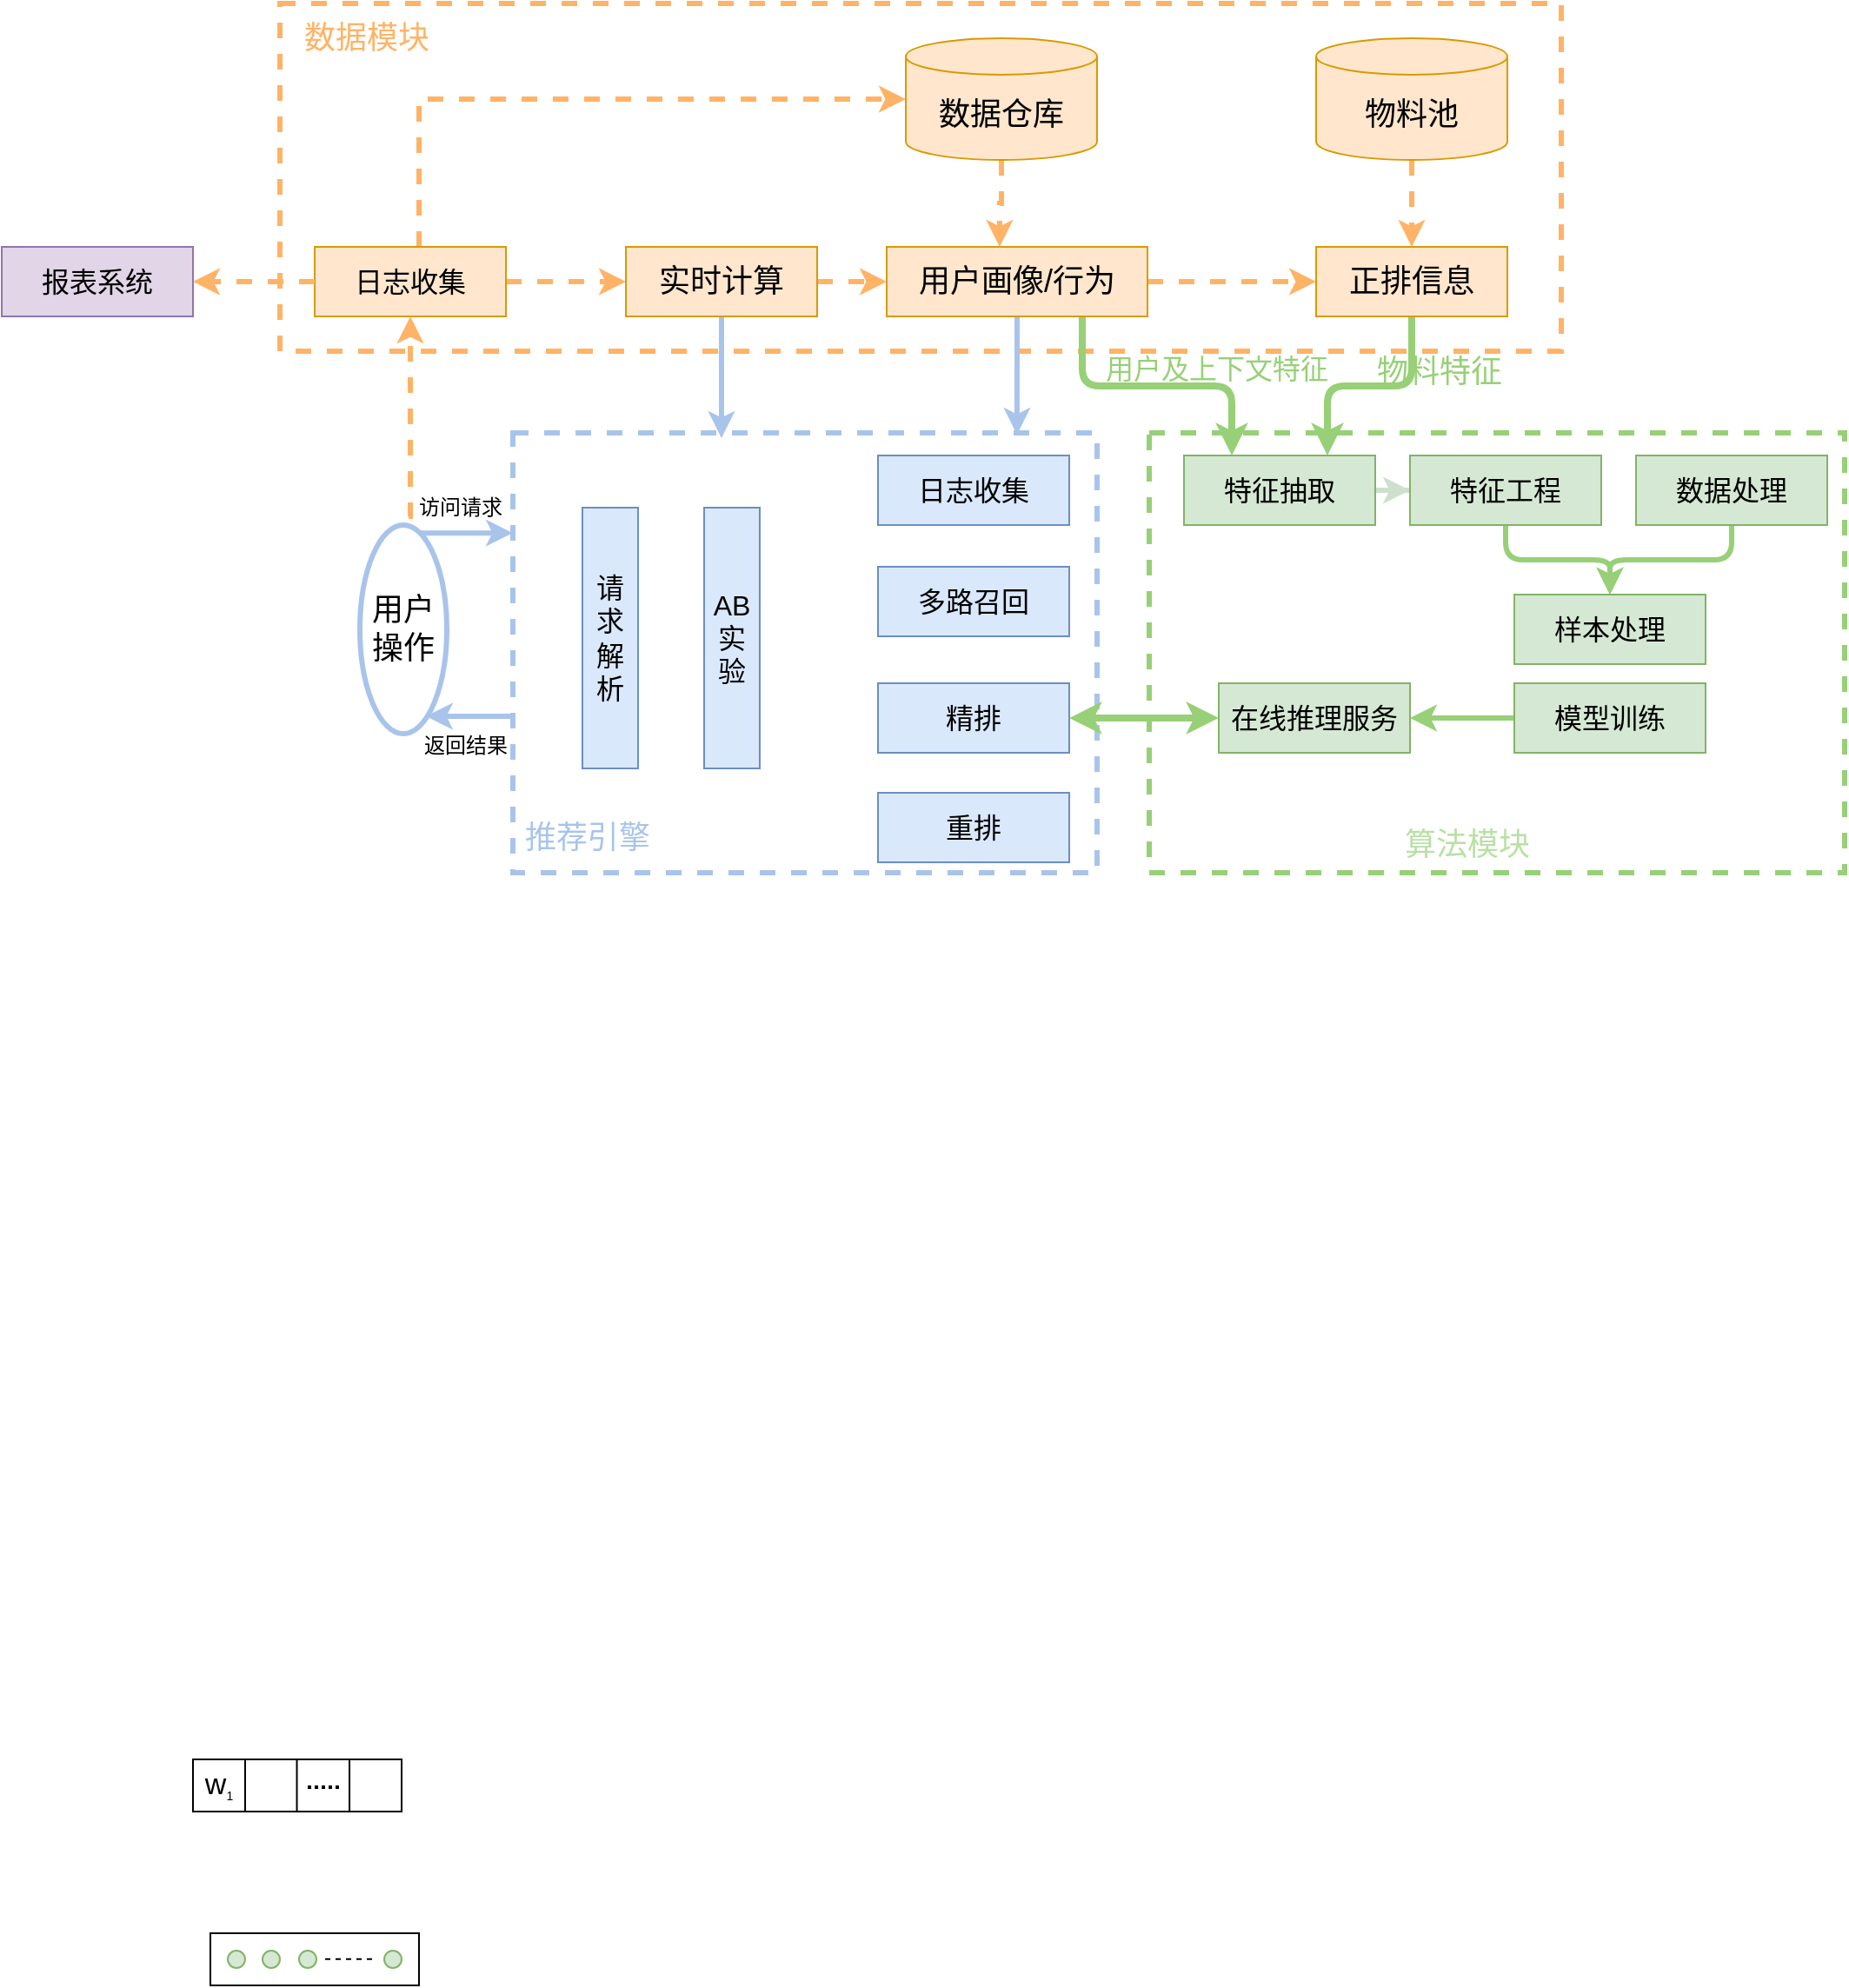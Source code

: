 <mxfile version="13.7.6" type="github">
  <diagram id="0R1KgyZivqST2G8Sgrir" name="Page-1">
    <mxGraphModel dx="1694" dy="1137" grid="0" gridSize="10" guides="1" tooltips="1" connect="1" arrows="1" fold="1" page="0" pageScale="1" pageWidth="827" pageHeight="1169" background="#FFFFFF" math="0" shadow="0">
      <root>
        <mxCell id="0" />
        <mxCell id="1" parent="0" />
        <mxCell id="2lEhO2xfnhziDfnZjIPp-55" value="" style="rounded=0;whiteSpace=wrap;html=1;dashed=1;strokeWidth=3;fillColor=none;strokeColor=#97D077;" parent="1" vertex="1">
          <mxGeometry x="700" y="427" width="400" height="253" as="geometry" />
        </mxCell>
        <mxCell id="2lEhO2xfnhziDfnZjIPp-33" value="" style="rounded=0;whiteSpace=wrap;html=1;fillColor=none;dashed=1;strokeWidth=3;strokeColor=#A9C4EB;" parent="1" vertex="1">
          <mxGeometry x="334" y="427" width="336" height="253" as="geometry" />
        </mxCell>
        <mxCell id="2lEhO2xfnhziDfnZjIPp-19" value="" style="rounded=0;whiteSpace=wrap;html=1;fillColor=none;dashed=1;strokeWidth=3;strokeColor=#FFB366;" parent="1" vertex="1">
          <mxGeometry x="200" y="180" width="737" height="200" as="geometry" />
        </mxCell>
        <mxCell id="F2EInP20JMvGmBjEMHAI-9" value="" style="group;rounded=0;glass=0;shadow=0;sketch=0;" parent="1" vertex="1" connectable="0">
          <mxGeometry x="160" y="1290" width="120" height="30" as="geometry" />
        </mxCell>
        <mxCell id="F2EInP20JMvGmBjEMHAI-1" value="" style="verticalLabelPosition=bottom;verticalAlign=top;html=1;shape=mxgraph.basic.rect;fillColor2=none;strokeWidth=1;size=20;indent=5;" parent="F2EInP20JMvGmBjEMHAI-9" vertex="1">
          <mxGeometry width="120" height="30" as="geometry" />
        </mxCell>
        <mxCell id="F2EInP20JMvGmBjEMHAI-3" value="" style="verticalLabelPosition=bottom;verticalAlign=top;html=1;shape=mxgraph.flowchart.on-page_reference;fillColor=#d5e8d4;strokeColor=#82b366;" parent="F2EInP20JMvGmBjEMHAI-9" vertex="1">
          <mxGeometry x="10" y="10" width="10" height="10" as="geometry" />
        </mxCell>
        <mxCell id="F2EInP20JMvGmBjEMHAI-4" value="" style="verticalLabelPosition=bottom;verticalAlign=top;html=1;shape=mxgraph.flowchart.on-page_reference;fillColor=#d5e8d4;strokeColor=#82b366;" parent="F2EInP20JMvGmBjEMHAI-9" vertex="1">
          <mxGeometry x="30" y="10" width="10" height="10" as="geometry" />
        </mxCell>
        <mxCell id="F2EInP20JMvGmBjEMHAI-5" value="" style="verticalLabelPosition=bottom;verticalAlign=top;html=1;shape=mxgraph.flowchart.on-page_reference;fillColor=#d5e8d4;strokeColor=#82b366;" parent="F2EInP20JMvGmBjEMHAI-9" vertex="1">
          <mxGeometry x="51" y="10" width="10" height="10" as="geometry" />
        </mxCell>
        <mxCell id="F2EInP20JMvGmBjEMHAI-6" value="" style="verticalLabelPosition=bottom;verticalAlign=top;html=1;shape=mxgraph.flowchart.on-page_reference;fillColor=#d5e8d4;strokeColor=#82b366;" parent="F2EInP20JMvGmBjEMHAI-9" vertex="1">
          <mxGeometry x="100" y="10" width="10" height="10" as="geometry" />
        </mxCell>
        <mxCell id="F2EInP20JMvGmBjEMHAI-7" value="" style="endArrow=none;html=1;rounded=0;" parent="F2EInP20JMvGmBjEMHAI-9" target="F2EInP20JMvGmBjEMHAI-1" edge="1">
          <mxGeometry relative="1" as="geometry">
            <mxPoint y="10" as="sourcePoint" />
            <mxPoint x="160" y="10" as="targetPoint" />
          </mxGeometry>
        </mxCell>
        <mxCell id="F2EInP20JMvGmBjEMHAI-8" value="" style="endArrow=none;html=1;rounded=0;dashed=1;" parent="F2EInP20JMvGmBjEMHAI-9" edge="1">
          <mxGeometry relative="1" as="geometry">
            <mxPoint x="66" y="14.9" as="sourcePoint" />
            <mxPoint x="96" y="14.9" as="targetPoint" />
            <Array as="points">
              <mxPoint x="76" y="14.9" />
            </Array>
          </mxGeometry>
        </mxCell>
        <mxCell id="F2EInP20JMvGmBjEMHAI-15" value="" style="group" parent="1" vertex="1" connectable="0">
          <mxGeometry x="150" y="1190" width="120" height="30" as="geometry" />
        </mxCell>
        <mxCell id="F2EInP20JMvGmBjEMHAI-10" value="" style="verticalLabelPosition=bottom;verticalAlign=top;html=1;shape=mxgraph.basic.rect;fillColor2=none;strokeWidth=1;size=20;indent=5;" parent="F2EInP20JMvGmBjEMHAI-15" vertex="1">
          <mxGeometry width="120" height="30" as="geometry" />
        </mxCell>
        <mxCell id="F2EInP20JMvGmBjEMHAI-11" value="" style="endArrow=none;html=1;entryX=0.25;entryY=0;entryDx=0;entryDy=0;entryPerimeter=0;" parent="F2EInP20JMvGmBjEMHAI-15" target="F2EInP20JMvGmBjEMHAI-10" edge="1">
          <mxGeometry width="50" height="50" relative="1" as="geometry">
            <mxPoint x="30" y="30" as="sourcePoint" />
            <mxPoint x="80" y="-20" as="targetPoint" />
          </mxGeometry>
        </mxCell>
        <mxCell id="F2EInP20JMvGmBjEMHAI-12" value="" style="endArrow=none;html=1;entryX=0.25;entryY=0;entryDx=0;entryDy=0;entryPerimeter=0;" parent="F2EInP20JMvGmBjEMHAI-15" edge="1">
          <mxGeometry width="50" height="50" relative="1" as="geometry">
            <mxPoint x="59.76" y="30" as="sourcePoint" />
            <mxPoint x="59.76" as="targetPoint" />
          </mxGeometry>
        </mxCell>
        <mxCell id="F2EInP20JMvGmBjEMHAI-13" value="" style="endArrow=none;html=1;entryX=0.25;entryY=0;entryDx=0;entryDy=0;entryPerimeter=0;" parent="F2EInP20JMvGmBjEMHAI-15" edge="1">
          <mxGeometry width="50" height="50" relative="1" as="geometry">
            <mxPoint x="90" y="30" as="sourcePoint" />
            <mxPoint x="90" as="targetPoint" />
          </mxGeometry>
        </mxCell>
        <mxCell id="F2EInP20JMvGmBjEMHAI-14" value="" style="endArrow=none;dashed=1;html=1;strokeWidth=2;dashPattern=1 1;" parent="F2EInP20JMvGmBjEMHAI-15" edge="1">
          <mxGeometry width="50" height="50" relative="1" as="geometry">
            <mxPoint x="66" y="16" as="sourcePoint" />
            <mxPoint x="86" y="16" as="targetPoint" />
          </mxGeometry>
        </mxCell>
        <mxCell id="F2EInP20JMvGmBjEMHAI-16" value="&lt;font&gt;&lt;font style=&quot;font-size: 17px&quot;&gt;w&lt;/font&gt;&lt;sub style=&quot;font-size: 7px&quot;&gt;&lt;font style=&quot;font-size: 7px&quot;&gt;1&lt;/font&gt;&lt;/sub&gt;&lt;/font&gt;" style="text;html=1;strokeColor=none;fillColor=none;align=center;verticalAlign=middle;whiteSpace=wrap;rounded=0;shadow=0;glass=0;sketch=0;" parent="F2EInP20JMvGmBjEMHAI-15" vertex="1">
          <mxGeometry y="5" width="30" height="20" as="geometry" />
        </mxCell>
        <mxCell id="2lEhO2xfnhziDfnZjIPp-1" value="&lt;font style=&quot;font-size: 16px&quot;&gt;报表系统&lt;/font&gt;" style="rounded=0;whiteSpace=wrap;html=1;fillColor=#e1d5e7;strokeColor=#9673a6;" parent="1" vertex="1">
          <mxGeometry x="40" y="320" width="110" height="40" as="geometry" />
        </mxCell>
        <mxCell id="2lEhO2xfnhziDfnZjIPp-10" style="edgeStyle=orthogonalEdgeStyle;rounded=0;orthogonalLoop=1;jettySize=auto;html=1;entryX=0;entryY=0.5;entryDx=0;entryDy=0;entryPerimeter=0;strokeColor=#FFB366;strokeWidth=3;dashed=1;" parent="1" source="2lEhO2xfnhziDfnZjIPp-2" target="2lEhO2xfnhziDfnZjIPp-6" edge="1">
          <mxGeometry relative="1" as="geometry">
            <Array as="points">
              <mxPoint x="280" y="235" />
            </Array>
          </mxGeometry>
        </mxCell>
        <mxCell id="2lEhO2xfnhziDfnZjIPp-14" style="edgeStyle=orthogonalEdgeStyle;rounded=0;orthogonalLoop=1;jettySize=auto;html=1;exitX=1;exitY=0.5;exitDx=0;exitDy=0;entryX=0;entryY=0.5;entryDx=0;entryDy=0;strokeWidth=3;dashed=1;strokeColor=#FFB366;" parent="1" source="2lEhO2xfnhziDfnZjIPp-2" target="2lEhO2xfnhziDfnZjIPp-4" edge="1">
          <mxGeometry relative="1" as="geometry" />
        </mxCell>
        <mxCell id="2lEhO2xfnhziDfnZjIPp-2" value="&lt;font style=&quot;font-size: 16px&quot;&gt;日志收集&lt;/font&gt;" style="rounded=0;whiteSpace=wrap;html=1;fillColor=#ffe6cc;strokeColor=#d79b00;" parent="1" vertex="1">
          <mxGeometry x="220" y="320" width="110" height="40" as="geometry" />
        </mxCell>
        <mxCell id="2lEhO2xfnhziDfnZjIPp-16" style="edgeStyle=orthogonalEdgeStyle;rounded=0;orthogonalLoop=1;jettySize=auto;html=1;entryX=0;entryY=0.5;entryDx=0;entryDy=0;dashed=1;strokeWidth=3;strokeColor=#FFB366;" parent="1" source="2lEhO2xfnhziDfnZjIPp-3" target="2lEhO2xfnhziDfnZjIPp-5" edge="1">
          <mxGeometry relative="1" as="geometry" />
        </mxCell>
        <mxCell id="2lEhO2xfnhziDfnZjIPp-44" style="edgeStyle=orthogonalEdgeStyle;rounded=0;orthogonalLoop=1;jettySize=auto;html=1;exitX=0.5;exitY=1;exitDx=0;exitDy=0;entryX=0.863;entryY=0.004;entryDx=0;entryDy=0;entryPerimeter=0;strokeWidth=3;strokeColor=#A9C4EB;" parent="1" source="2lEhO2xfnhziDfnZjIPp-3" target="2lEhO2xfnhziDfnZjIPp-33" edge="1">
          <mxGeometry relative="1" as="geometry" />
        </mxCell>
        <mxCell id="SUds5BYxjLjZ6QGA8Evi-6" style="edgeStyle=orthogonalEdgeStyle;rounded=1;orthogonalLoop=1;jettySize=auto;html=1;exitX=0.75;exitY=1;exitDx=0;exitDy=0;entryX=0.25;entryY=0;entryDx=0;entryDy=0;strokeWidth=4;strokeColor=#97D077;" edge="1" parent="1" source="2lEhO2xfnhziDfnZjIPp-3" target="2lEhO2xfnhziDfnZjIPp-45">
          <mxGeometry relative="1" as="geometry" />
        </mxCell>
        <mxCell id="2lEhO2xfnhziDfnZjIPp-3" value="&lt;font style=&quot;font-size: 18px&quot;&gt;用户画像/行为&lt;/font&gt;" style="rounded=0;whiteSpace=wrap;html=1;fillColor=#ffe6cc;strokeColor=#d79b00;" parent="1" vertex="1">
          <mxGeometry x="549" y="320" width="150" height="40" as="geometry" />
        </mxCell>
        <mxCell id="2lEhO2xfnhziDfnZjIPp-15" style="edgeStyle=orthogonalEdgeStyle;rounded=0;orthogonalLoop=1;jettySize=auto;html=1;exitX=1;exitY=0.5;exitDx=0;exitDy=0;entryX=0;entryY=0.5;entryDx=0;entryDy=0;strokeWidth=3;dashed=1;strokeColor=#FFB366;" parent="1" source="2lEhO2xfnhziDfnZjIPp-4" target="2lEhO2xfnhziDfnZjIPp-3" edge="1">
          <mxGeometry relative="1" as="geometry" />
        </mxCell>
        <mxCell id="2lEhO2xfnhziDfnZjIPp-41" style="edgeStyle=orthogonalEdgeStyle;rounded=0;orthogonalLoop=1;jettySize=auto;html=1;exitX=0.5;exitY=1;exitDx=0;exitDy=0;strokeWidth=3;strokeColor=#A9C4EB;" parent="1" source="2lEhO2xfnhziDfnZjIPp-4" edge="1">
          <mxGeometry relative="1" as="geometry">
            <mxPoint x="454" y="430" as="targetPoint" />
          </mxGeometry>
        </mxCell>
        <mxCell id="2lEhO2xfnhziDfnZjIPp-4" value="&lt;font style=&quot;font-size: 18px&quot;&gt;实时计算&lt;/font&gt;" style="rounded=0;whiteSpace=wrap;html=1;fillColor=#ffe6cc;strokeColor=#d79b00;" parent="1" vertex="1">
          <mxGeometry x="399" y="320" width="110" height="40" as="geometry" />
        </mxCell>
        <mxCell id="SUds5BYxjLjZ6QGA8Evi-7" style="edgeStyle=orthogonalEdgeStyle;rounded=1;orthogonalLoop=1;jettySize=auto;html=1;entryX=0.75;entryY=0;entryDx=0;entryDy=0;strokeWidth=4;strokeColor=#97D077;" edge="1" parent="1" source="2lEhO2xfnhziDfnZjIPp-5" target="2lEhO2xfnhziDfnZjIPp-45">
          <mxGeometry relative="1" as="geometry" />
        </mxCell>
        <mxCell id="2lEhO2xfnhziDfnZjIPp-5" value="&lt;font style=&quot;font-size: 18px&quot;&gt;正排信息&lt;/font&gt;" style="rounded=0;whiteSpace=wrap;html=1;fillColor=#ffe6cc;strokeColor=#d79b00;" parent="1" vertex="1">
          <mxGeometry x="796" y="320" width="110" height="40" as="geometry" />
        </mxCell>
        <mxCell id="2lEhO2xfnhziDfnZjIPp-17" style="edgeStyle=orthogonalEdgeStyle;rounded=0;orthogonalLoop=1;jettySize=auto;html=1;entryX=0.433;entryY=0;entryDx=0;entryDy=0;entryPerimeter=0;strokeColor=#FFB366;strokeWidth=3;dashed=1;" parent="1" source="2lEhO2xfnhziDfnZjIPp-6" target="2lEhO2xfnhziDfnZjIPp-3" edge="1">
          <mxGeometry relative="1" as="geometry" />
        </mxCell>
        <mxCell id="2lEhO2xfnhziDfnZjIPp-6" value="&lt;font style=&quot;font-size: 18px&quot;&gt;数据仓库&lt;/font&gt;" style="shape=cylinder3;whiteSpace=wrap;html=1;boundedLbl=1;backgroundOutline=1;size=10.471;fillColor=#ffe6cc;strokeColor=#d79b00;" parent="1" vertex="1">
          <mxGeometry x="560" y="200" width="110" height="70" as="geometry" />
        </mxCell>
        <mxCell id="2lEhO2xfnhziDfnZjIPp-18" style="edgeStyle=orthogonalEdgeStyle;rounded=0;orthogonalLoop=1;jettySize=auto;html=1;strokeColor=#FFB366;strokeWidth=3;dashed=1;" parent="1" source="2lEhO2xfnhziDfnZjIPp-7" target="2lEhO2xfnhziDfnZjIPp-5" edge="1">
          <mxGeometry relative="1" as="geometry" />
        </mxCell>
        <mxCell id="2lEhO2xfnhziDfnZjIPp-7" value="&lt;font style=&quot;font-size: 18px&quot;&gt;物料池&lt;/font&gt;" style="shape=cylinder3;whiteSpace=wrap;html=1;boundedLbl=1;backgroundOutline=1;size=10.471;fillColor=#ffe6cc;strokeColor=#d79b00;" parent="1" vertex="1">
          <mxGeometry x="796" y="200" width="110" height="70" as="geometry" />
        </mxCell>
        <mxCell id="2lEhO2xfnhziDfnZjIPp-20" value="&lt;font style=&quot;font-size: 18px&quot; color=&quot;#ffb366&quot;&gt;数据模块&lt;/font&gt;" style="text;html=1;strokeColor=none;fillColor=none;align=center;verticalAlign=middle;whiteSpace=wrap;rounded=0;dashed=1;" parent="1" vertex="1">
          <mxGeometry x="200" y="190" width="100" height="20" as="geometry" />
        </mxCell>
        <mxCell id="2lEhO2xfnhziDfnZjIPp-23" style="edgeStyle=orthogonalEdgeStyle;rounded=0;orthogonalLoop=1;jettySize=auto;html=1;entryX=0.5;entryY=1;entryDx=0;entryDy=0;dashed=1;strokeColor=#FFB366;strokeWidth=3;exitX=0;exitY=0.75;exitDx=0;exitDy=0;" parent="1" source="2lEhO2xfnhziDfnZjIPp-35" target="2lEhO2xfnhziDfnZjIPp-2" edge="1">
          <mxGeometry relative="1" as="geometry">
            <mxPoint x="275" y="540" as="sourcePoint" />
            <Array as="points">
              <mxPoint x="275" y="475" />
            </Array>
          </mxGeometry>
        </mxCell>
        <mxCell id="2lEhO2xfnhziDfnZjIPp-26" value="&lt;font style=&quot;font-size: 16px&quot;&gt;日志收集&lt;/font&gt;" style="rounded=0;whiteSpace=wrap;html=1;fillColor=#dae8fc;strokeColor=#6c8ebf;" parent="1" vertex="1">
          <mxGeometry x="544" y="440" width="110" height="40" as="geometry" />
        </mxCell>
        <mxCell id="2lEhO2xfnhziDfnZjIPp-28" value="&lt;font style=&quot;font-size: 16px&quot;&gt;多路召回&lt;/font&gt;" style="rounded=0;whiteSpace=wrap;html=1;strokeColor=#6c8ebf;fillColor=#DAE8FC;" parent="1" vertex="1">
          <mxGeometry x="544" y="504" width="110" height="40" as="geometry" />
        </mxCell>
        <mxCell id="2lEhO2xfnhziDfnZjIPp-29" value="&lt;font style=&quot;font-size: 16px&quot;&gt;精排&lt;/font&gt;" style="rounded=0;whiteSpace=wrap;html=1;fillColor=#dae8fc;strokeColor=#6c8ebf;" parent="1" vertex="1">
          <mxGeometry x="544" y="571" width="110" height="40" as="geometry" />
        </mxCell>
        <mxCell id="2lEhO2xfnhziDfnZjIPp-30" value="&lt;font style=&quot;font-size: 16px&quot;&gt;重排&lt;/font&gt;" style="rounded=0;whiteSpace=wrap;html=1;fillColor=#dae8fc;strokeColor=#6c8ebf;" parent="1" vertex="1">
          <mxGeometry x="544" y="634" width="110" height="40" as="geometry" />
        </mxCell>
        <mxCell id="2lEhO2xfnhziDfnZjIPp-31" value="&lt;span style=&quot;font-size: 16px&quot;&gt;请求解析&lt;/span&gt;" style="rounded=0;whiteSpace=wrap;html=1;fillColor=#dae8fc;strokeColor=#6c8ebf;" parent="1" vertex="1">
          <mxGeometry x="374" y="470" width="32" height="150" as="geometry" />
        </mxCell>
        <mxCell id="2lEhO2xfnhziDfnZjIPp-32" value="&lt;span style=&quot;font-size: 16px&quot;&gt;AB实验&lt;/span&gt;" style="rounded=0;whiteSpace=wrap;html=1;fillColor=#dae8fc;strokeColor=#6c8ebf;" parent="1" vertex="1">
          <mxGeometry x="444" y="470" width="32" height="150" as="geometry" />
        </mxCell>
        <mxCell id="2lEhO2xfnhziDfnZjIPp-34" value="" style="endArrow=classic;html=1;strokeWidth=3;strokeColor=#A9C4EB;" parent="1" edge="1">
          <mxGeometry width="50" height="50" relative="1" as="geometry">
            <mxPoint x="280" y="484.58" as="sourcePoint" />
            <mxPoint x="334" y="484.58" as="targetPoint" />
          </mxGeometry>
        </mxCell>
        <mxCell id="2lEhO2xfnhziDfnZjIPp-35" value="访问请求" style="text;html=1;strokeColor=none;fillColor=none;align=center;verticalAlign=middle;whiteSpace=wrap;rounded=0;" parent="1" vertex="1">
          <mxGeometry x="274" y="460" width="60" height="20" as="geometry" />
        </mxCell>
        <mxCell id="2lEhO2xfnhziDfnZjIPp-36" value="&lt;font style=&quot;font-size: 18px&quot;&gt;用户操作&lt;/font&gt;" style="ellipse;whiteSpace=wrap;html=1;strokeWidth=3;fillColor=none;strokeColor=#A9C4EB;" parent="1" vertex="1">
          <mxGeometry x="246" y="480" width="50" height="120" as="geometry" />
        </mxCell>
        <mxCell id="2lEhO2xfnhziDfnZjIPp-37" value="" style="endArrow=classic;html=1;strokeWidth=3;strokeColor=#A9C4EB;" parent="1" edge="1">
          <mxGeometry width="50" height="50" relative="1" as="geometry">
            <mxPoint x="334" y="590" as="sourcePoint" />
            <mxPoint x="284" y="590" as="targetPoint" />
          </mxGeometry>
        </mxCell>
        <mxCell id="2lEhO2xfnhziDfnZjIPp-38" value="返回结果" style="text;html=1;strokeColor=none;fillColor=none;align=center;verticalAlign=middle;whiteSpace=wrap;rounded=0;" parent="1" vertex="1">
          <mxGeometry x="277" y="597" width="60" height="20" as="geometry" />
        </mxCell>
        <mxCell id="2lEhO2xfnhziDfnZjIPp-40" value="&lt;font style=&quot;font-size: 18px&quot; color=&quot;#a9c4eb&quot;&gt;推荐引擎&lt;/font&gt;" style="text;html=1;strokeColor=none;fillColor=none;align=center;verticalAlign=middle;whiteSpace=wrap;rounded=0;" parent="1" vertex="1">
          <mxGeometry x="334" y="650" width="86" height="20" as="geometry" />
        </mxCell>
        <mxCell id="2lEhO2xfnhziDfnZjIPp-54" style="edgeStyle=orthogonalEdgeStyle;rounded=0;orthogonalLoop=1;jettySize=auto;html=1;strokeWidth=3;fillColor=#d5e8d4;strokeColor=#CEE0CD;" parent="1" source="2lEhO2xfnhziDfnZjIPp-45" target="2lEhO2xfnhziDfnZjIPp-46" edge="1">
          <mxGeometry relative="1" as="geometry" />
        </mxCell>
        <mxCell id="2lEhO2xfnhziDfnZjIPp-45" value="&lt;font style=&quot;font-size: 16px&quot;&gt;特征抽取&lt;/font&gt;" style="rounded=0;whiteSpace=wrap;html=1;fillColor=#d5e8d4;strokeColor=#82b366;" parent="1" vertex="1">
          <mxGeometry x="720" y="440" width="110" height="40" as="geometry" />
        </mxCell>
        <mxCell id="2lEhO2xfnhziDfnZjIPp-52" style="edgeStyle=orthogonalEdgeStyle;rounded=1;orthogonalLoop=1;jettySize=auto;html=1;entryX=0.5;entryY=0;entryDx=0;entryDy=0;strokeWidth=3;fillColor=#d5e8d4;strokeColor=#97D077;" parent="1" source="2lEhO2xfnhziDfnZjIPp-46" target="2lEhO2xfnhziDfnZjIPp-48" edge="1">
          <mxGeometry relative="1" as="geometry" />
        </mxCell>
        <mxCell id="2lEhO2xfnhziDfnZjIPp-46" value="&lt;font style=&quot;font-size: 16px&quot;&gt;特征工程&lt;/font&gt;" style="rounded=0;whiteSpace=wrap;html=1;fillColor=#d5e8d4;strokeColor=#82b366;" parent="1" vertex="1">
          <mxGeometry x="850" y="440" width="110" height="40" as="geometry" />
        </mxCell>
        <mxCell id="2lEhO2xfnhziDfnZjIPp-53" style="edgeStyle=orthogonalEdgeStyle;rounded=1;orthogonalLoop=1;jettySize=auto;html=1;entryX=0.5;entryY=0;entryDx=0;entryDy=0;strokeWidth=3;fillColor=#d5e8d4;strokeColor=#97D077;" parent="1" source="2lEhO2xfnhziDfnZjIPp-47" target="2lEhO2xfnhziDfnZjIPp-48" edge="1">
          <mxGeometry relative="1" as="geometry" />
        </mxCell>
        <mxCell id="2lEhO2xfnhziDfnZjIPp-47" value="&lt;font style=&quot;font-size: 16px&quot;&gt;数据处理&lt;/font&gt;" style="rounded=0;whiteSpace=wrap;html=1;fillColor=#d5e8d4;strokeColor=#82b366;" parent="1" vertex="1">
          <mxGeometry x="980" y="440" width="110" height="40" as="geometry" />
        </mxCell>
        <mxCell id="2lEhO2xfnhziDfnZjIPp-48" value="&lt;font style=&quot;font-size: 16px&quot;&gt;样本处理&lt;/font&gt;" style="rounded=0;whiteSpace=wrap;html=1;fillColor=#d5e8d4;strokeColor=#82b366;" parent="1" vertex="1">
          <mxGeometry x="910" y="520" width="110" height="40" as="geometry" />
        </mxCell>
        <mxCell id="2lEhO2xfnhziDfnZjIPp-56" style="edgeStyle=orthogonalEdgeStyle;rounded=0;orthogonalLoop=1;jettySize=auto;html=1;entryX=1;entryY=0.5;entryDx=0;entryDy=0;strokeWidth=3;fillColor=#d5e8d4;strokeColor=#97D077;" parent="1" source="2lEhO2xfnhziDfnZjIPp-49" target="2lEhO2xfnhziDfnZjIPp-51" edge="1">
          <mxGeometry relative="1" as="geometry" />
        </mxCell>
        <mxCell id="2lEhO2xfnhziDfnZjIPp-49" value="&lt;font style=&quot;font-size: 16px&quot;&gt;模型训练&lt;/font&gt;" style="rounded=0;whiteSpace=wrap;html=1;fillColor=#d5e8d4;strokeColor=#82b366;" parent="1" vertex="1">
          <mxGeometry x="910" y="571" width="110" height="40" as="geometry" />
        </mxCell>
        <mxCell id="2lEhO2xfnhziDfnZjIPp-51" value="&lt;span style=&quot;font-size: 16px&quot;&gt;在线推理服务&lt;/span&gt;" style="rounded=0;whiteSpace=wrap;html=1;fillColor=#d5e8d4;strokeColor=#82b366;" parent="1" vertex="1">
          <mxGeometry x="740" y="571" width="110" height="40" as="geometry" />
        </mxCell>
        <mxCell id="SUds5BYxjLjZ6QGA8Evi-2" value="" style="endArrow=classic;startArrow=classic;html=1;entryX=0;entryY=0.5;entryDx=0;entryDy=0;exitX=1;exitY=0.5;exitDx=0;exitDy=0;strokeWidth=4;fillColor=#dae8fc;strokeColor=#97D077;" edge="1" parent="1" source="2lEhO2xfnhziDfnZjIPp-29" target="2lEhO2xfnhziDfnZjIPp-51">
          <mxGeometry width="50" height="50" relative="1" as="geometry">
            <mxPoint x="550" y="430" as="sourcePoint" />
            <mxPoint x="600" y="380" as="targetPoint" />
          </mxGeometry>
        </mxCell>
        <mxCell id="SUds5BYxjLjZ6QGA8Evi-5" value="&lt;font style=&quot;font-size: 18px&quot; color=&quot;#b9e0a5&quot;&gt;算法模块&lt;/font&gt;" style="text;html=1;strokeColor=none;fillColor=none;align=center;verticalAlign=middle;whiteSpace=wrap;rounded=0;" vertex="1" parent="1">
          <mxGeometry x="840" y="654" width="86" height="20" as="geometry" />
        </mxCell>
        <mxCell id="SUds5BYxjLjZ6QGA8Evi-8" value="&lt;font style=&quot;font-size: 18px&quot; color=&quot;#97d077&quot;&gt;物料特征&lt;/font&gt;" style="text;html=1;strokeColor=none;fillColor=none;align=center;verticalAlign=middle;whiteSpace=wrap;rounded=0;" vertex="1" parent="1">
          <mxGeometry x="824" y="382" width="86" height="20" as="geometry" />
        </mxCell>
        <mxCell id="SUds5BYxjLjZ6QGA8Evi-9" value="&lt;font style=&quot;font-size: 16px&quot; color=&quot;#97d077&quot;&gt;用户及上下文特征&lt;/font&gt;" style="text;html=1;strokeColor=none;fillColor=none;align=center;verticalAlign=middle;whiteSpace=wrap;rounded=0;" vertex="1" parent="1">
          <mxGeometry x="674" y="380" width="130" height="20" as="geometry" />
        </mxCell>
        <mxCell id="SUds5BYxjLjZ6QGA8Evi-11" style="edgeStyle=orthogonalEdgeStyle;rounded=0;orthogonalLoop=1;jettySize=auto;html=1;exitX=0;exitY=0.5;exitDx=0;exitDy=0;entryX=1;entryY=0.5;entryDx=0;entryDy=0;strokeWidth=3;dashed=1;strokeColor=#FFB366;" edge="1" parent="1" source="2lEhO2xfnhziDfnZjIPp-2" target="2lEhO2xfnhziDfnZjIPp-1">
          <mxGeometry relative="1" as="geometry">
            <mxPoint x="340" y="350" as="sourcePoint" />
            <mxPoint x="409" y="350" as="targetPoint" />
          </mxGeometry>
        </mxCell>
      </root>
    </mxGraphModel>
  </diagram>
</mxfile>

